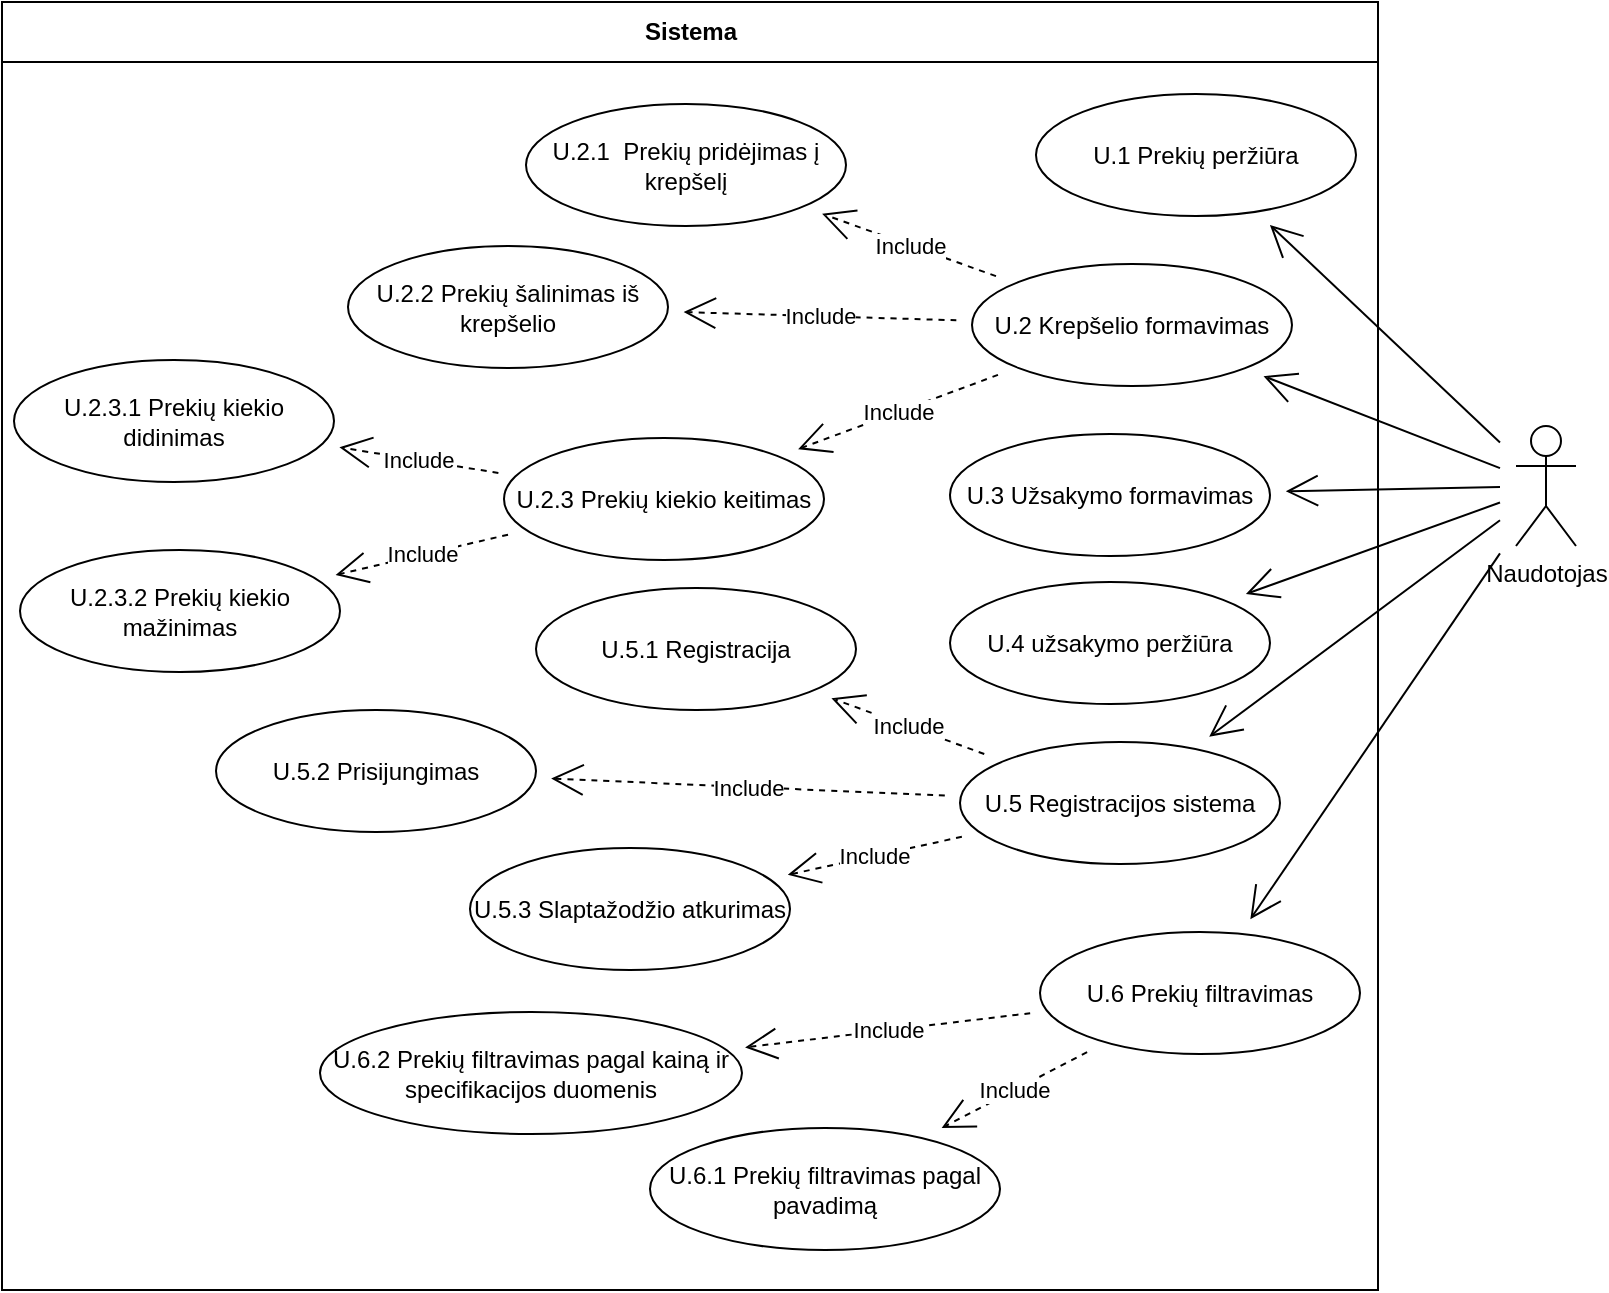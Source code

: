 <mxfile>
    <diagram id="DxKpvd3GSa204IADqyGO" name="Page-1">
        <mxGraphModel dx="1216" dy="884" grid="0" gridSize="10" guides="1" tooltips="1" connect="1" arrows="1" fold="1" page="0" pageScale="1" pageWidth="850" pageHeight="1100" math="0" shadow="0">
            <root>
                <mxCell id="0"/>
                <mxCell id="1" parent="0"/>
                <mxCell id="3" value="Sistema" style="swimlane;fontStyle=1;align=center;horizontal=1;startSize=30;collapsible=0;html=1;" parent="1" vertex="1">
                    <mxGeometry x="403" y="246" width="688" height="644" as="geometry"/>
                </mxCell>
                <mxCell id="19" value="U.1 Prekių peržiūra" style="ellipse;whiteSpace=wrap;html=1;" parent="3" vertex="1">
                    <mxGeometry x="517" y="46" width="160" height="61" as="geometry"/>
                </mxCell>
                <mxCell id="107" value="Include" style="edgeStyle=none;curved=1;rounded=0;orthogonalLoop=1;jettySize=auto;html=1;dashed=1;endArrow=open;startSize=14;endSize=14;sourcePerimeterSpacing=8;targetPerimeterSpacing=8;" parent="3" source="20" target="106" edge="1">
                    <mxGeometry relative="1" as="geometry"/>
                </mxCell>
                <mxCell id="109" value="Include" style="edgeStyle=none;curved=1;rounded=0;orthogonalLoop=1;jettySize=auto;html=1;dashed=1;endArrow=open;startSize=14;endSize=14;sourcePerimeterSpacing=8;targetPerimeterSpacing=8;" parent="3" source="20" target="108" edge="1">
                    <mxGeometry relative="1" as="geometry"/>
                </mxCell>
                <mxCell id="112" value="Include" style="edgeStyle=none;curved=1;rounded=0;orthogonalLoop=1;jettySize=auto;html=1;dashed=1;endArrow=open;startSize=14;endSize=14;sourcePerimeterSpacing=8;targetPerimeterSpacing=8;" parent="3" source="20" target="111" edge="1">
                    <mxGeometry relative="1" as="geometry"/>
                </mxCell>
                <mxCell id="20" value="U.2 Krepšelio formavimas" style="ellipse;whiteSpace=wrap;html=1;" parent="3" vertex="1">
                    <mxGeometry x="485" y="131" width="160" height="61" as="geometry"/>
                </mxCell>
                <mxCell id="22" value="U.4 užsakymo peržiūra" style="ellipse;whiteSpace=wrap;html=1;" parent="3" vertex="1">
                    <mxGeometry x="474" y="290" width="160" height="61" as="geometry"/>
                </mxCell>
                <mxCell id="119" value="Include" style="edgeStyle=none;curved=1;rounded=0;orthogonalLoop=1;jettySize=auto;html=1;dashed=1;endArrow=open;startSize=14;endSize=14;sourcePerimeterSpacing=8;targetPerimeterSpacing=8;" parent="3" source="40" target="118" edge="1">
                    <mxGeometry relative="1" as="geometry"/>
                </mxCell>
                <mxCell id="121" value="Include" style="edgeStyle=none;curved=1;rounded=0;orthogonalLoop=1;jettySize=auto;html=1;dashed=1;endArrow=open;startSize=14;endSize=14;sourcePerimeterSpacing=8;targetPerimeterSpacing=8;" parent="3" source="40" target="120" edge="1">
                    <mxGeometry relative="1" as="geometry"/>
                </mxCell>
                <mxCell id="124" value="Include" style="edgeStyle=none;curved=1;rounded=0;orthogonalLoop=1;jettySize=auto;html=1;dashed=1;endArrow=open;startSize=14;endSize=14;sourcePerimeterSpacing=8;targetPerimeterSpacing=8;" parent="3" source="40" target="123" edge="1">
                    <mxGeometry relative="1" as="geometry"/>
                </mxCell>
                <mxCell id="40" value="U.5 Registracijos sistema" style="ellipse;whiteSpace=wrap;html=1;" parent="3" vertex="1">
                    <mxGeometry x="479" y="370" width="160" height="61" as="geometry"/>
                </mxCell>
                <mxCell id="21" value="U.3 Užsakymo formavimas" style="ellipse;whiteSpace=wrap;html=1;" parent="3" vertex="1">
                    <mxGeometry x="474" y="216" width="160" height="61" as="geometry"/>
                </mxCell>
                <mxCell id="106" value="U.2.1&amp;nbsp; Prekių pridėjimas į krepšelį" style="ellipse;whiteSpace=wrap;html=1;" parent="3" vertex="1">
                    <mxGeometry x="262" y="51" width="160" height="61" as="geometry"/>
                </mxCell>
                <mxCell id="115" value="Include" style="edgeStyle=none;curved=1;rounded=0;orthogonalLoop=1;jettySize=auto;html=1;dashed=1;endArrow=open;startSize=14;endSize=14;sourcePerimeterSpacing=8;targetPerimeterSpacing=8;" parent="3" source="108" target="114" edge="1">
                    <mxGeometry relative="1" as="geometry"/>
                </mxCell>
                <mxCell id="117" value="Include" style="edgeStyle=none;curved=1;rounded=0;orthogonalLoop=1;jettySize=auto;html=1;dashed=1;endArrow=open;startSize=14;endSize=14;sourcePerimeterSpacing=8;targetPerimeterSpacing=8;" parent="3" source="108" target="116" edge="1">
                    <mxGeometry relative="1" as="geometry"/>
                </mxCell>
                <mxCell id="108" value="U.2.3 Prekių kiekio keitimas" style="ellipse;whiteSpace=wrap;html=1;" parent="3" vertex="1">
                    <mxGeometry x="251" y="218" width="160" height="61" as="geometry"/>
                </mxCell>
                <mxCell id="111" value="U.2.2 Prekių šalinimas iš krepšelio" style="ellipse;whiteSpace=wrap;html=1;" parent="3" vertex="1">
                    <mxGeometry x="173" y="122" width="160" height="61" as="geometry"/>
                </mxCell>
                <mxCell id="114" value="U.2.3.1 Prekių kiekio didinimas" style="ellipse;whiteSpace=wrap;html=1;" parent="3" vertex="1">
                    <mxGeometry x="6" y="179" width="160" height="61" as="geometry"/>
                </mxCell>
                <mxCell id="116" value="U.2.3.2 Prekių kiekio mažinimas" style="ellipse;whiteSpace=wrap;html=1;" parent="3" vertex="1">
                    <mxGeometry x="9" y="274" width="160" height="61" as="geometry"/>
                </mxCell>
                <mxCell id="118" value="U.5.1 Registracija" style="ellipse;whiteSpace=wrap;html=1;" parent="3" vertex="1">
                    <mxGeometry x="267" y="293" width="160" height="61" as="geometry"/>
                </mxCell>
                <mxCell id="120" value="U.5.2 Prisijungimas" style="ellipse;whiteSpace=wrap;html=1;" parent="3" vertex="1">
                    <mxGeometry x="107" y="354" width="160" height="61" as="geometry"/>
                </mxCell>
                <mxCell id="123" value="U.5.3 Slaptažodžio atkurimas" style="ellipse;whiteSpace=wrap;html=1;" parent="3" vertex="1">
                    <mxGeometry x="234" y="423" width="160" height="61" as="geometry"/>
                </mxCell>
                <mxCell id="139" value="Include" style="edgeStyle=none;curved=1;rounded=0;orthogonalLoop=1;jettySize=auto;html=1;endArrow=open;startSize=14;endSize=14;sourcePerimeterSpacing=8;targetPerimeterSpacing=8;dashed=1;" edge="1" parent="3" source="136" target="138">
                    <mxGeometry relative="1" as="geometry"/>
                </mxCell>
                <mxCell id="141" value="Include" style="edgeStyle=none;curved=1;rounded=0;orthogonalLoop=1;jettySize=auto;html=1;endArrow=open;startSize=14;endSize=14;sourcePerimeterSpacing=8;targetPerimeterSpacing=8;dashed=1;" edge="1" parent="3" source="136" target="140">
                    <mxGeometry relative="1" as="geometry"/>
                </mxCell>
                <mxCell id="136" value="U.6 Prekių filtravimas" style="ellipse;whiteSpace=wrap;html=1;" vertex="1" parent="3">
                    <mxGeometry x="519" y="465" width="160" height="61" as="geometry"/>
                </mxCell>
                <mxCell id="138" value="U.6.2 Prekių filtravimas pagal kainą ir specifikacijos duomenis" style="ellipse;whiteSpace=wrap;html=1;" vertex="1" parent="3">
                    <mxGeometry x="159" y="505" width="211" height="61" as="geometry"/>
                </mxCell>
                <mxCell id="140" value="U.6.1 Prekių filtravimas pagal pavadimą" style="ellipse;whiteSpace=wrap;html=1;" vertex="1" parent="3">
                    <mxGeometry x="324" y="563" width="175" height="61" as="geometry"/>
                </mxCell>
                <mxCell id="23" style="edgeStyle=none;curved=1;rounded=0;orthogonalLoop=1;jettySize=auto;html=1;endArrow=open;startSize=14;endSize=14;sourcePerimeterSpacing=8;targetPerimeterSpacing=8;" parent="1" source="18" target="22" edge="1">
                    <mxGeometry relative="1" as="geometry"/>
                </mxCell>
                <mxCell id="24" style="edgeStyle=none;curved=1;rounded=0;orthogonalLoop=1;jettySize=auto;html=1;endArrow=open;startSize=14;endSize=14;sourcePerimeterSpacing=8;targetPerimeterSpacing=8;" parent="1" source="18" target="21" edge="1">
                    <mxGeometry relative="1" as="geometry"/>
                </mxCell>
                <mxCell id="26" style="edgeStyle=none;curved=1;rounded=0;orthogonalLoop=1;jettySize=auto;html=1;endArrow=open;startSize=14;endSize=14;sourcePerimeterSpacing=8;targetPerimeterSpacing=8;" parent="1" source="18" target="19" edge="1">
                    <mxGeometry relative="1" as="geometry"/>
                </mxCell>
                <mxCell id="41" style="edgeStyle=none;curved=1;rounded=0;orthogonalLoop=1;jettySize=auto;html=1;endArrow=open;startSize=14;endSize=14;sourcePerimeterSpacing=8;targetPerimeterSpacing=8;" parent="1" source="18" target="40" edge="1">
                    <mxGeometry relative="1" as="geometry"/>
                </mxCell>
                <mxCell id="45" style="edgeStyle=none;curved=1;rounded=0;orthogonalLoop=1;jettySize=auto;html=1;endArrow=open;startSize=14;endSize=14;sourcePerimeterSpacing=8;targetPerimeterSpacing=8;" parent="1" source="18" target="20" edge="1">
                    <mxGeometry relative="1" as="geometry"/>
                </mxCell>
                <mxCell id="142" style="edgeStyle=none;curved=1;rounded=0;orthogonalLoop=1;jettySize=auto;html=1;endArrow=open;startSize=14;endSize=14;sourcePerimeterSpacing=8;targetPerimeterSpacing=8;" edge="1" parent="1" source="18" target="136">
                    <mxGeometry relative="1" as="geometry"/>
                </mxCell>
                <mxCell id="18" value="Naudotojas" style="shape=umlActor;html=1;verticalLabelPosition=bottom;verticalAlign=top;align=center;" parent="1" vertex="1">
                    <mxGeometry x="1160" y="458" width="30" height="60" as="geometry"/>
                </mxCell>
            </root>
        </mxGraphModel>
    </diagram>
</mxfile>